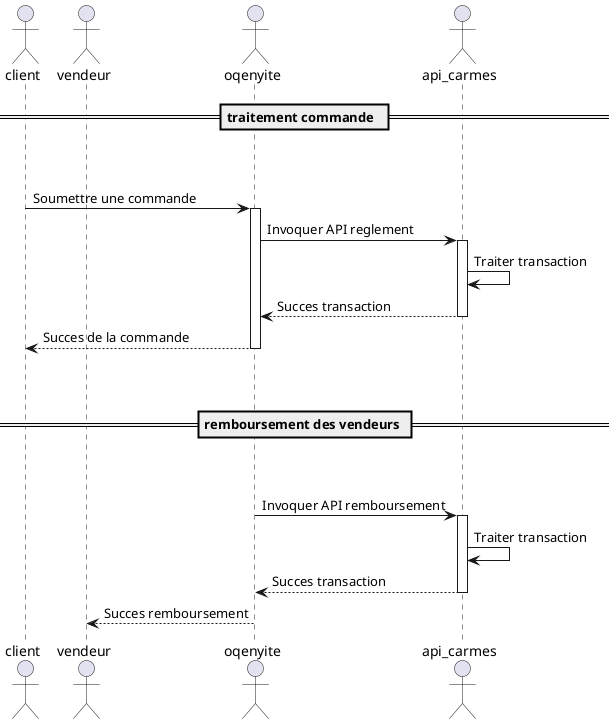 @startuml oq_commande
actor client
actor vendeur
actor oqenyite
actor api_carmes


== traitement commande  ==
||45||

client -> oqenyite : Soumettre une commande
activate oqenyite

oqenyite -> api_carmes : Invoquer API reglement
activate api_carmes

api_carmes -> api_carmes : Traiter transaction
api_carmes --> oqenyite : Succes transaction
deactivate api_carmes

oqenyite --> client : Succes de la commande
deactivate oqenyite

||45||

== remboursement des vendeurs ==
||45||

oqenyite -> api_carmes : Invoquer API remboursement
activate api_carmes

api_carmes -> api_carmes : Traiter transaction
api_carmes --> oqenyite : Succes transaction
deactivate api_carmes
oqenyite --> vendeur : Succes remboursement

@enduml
